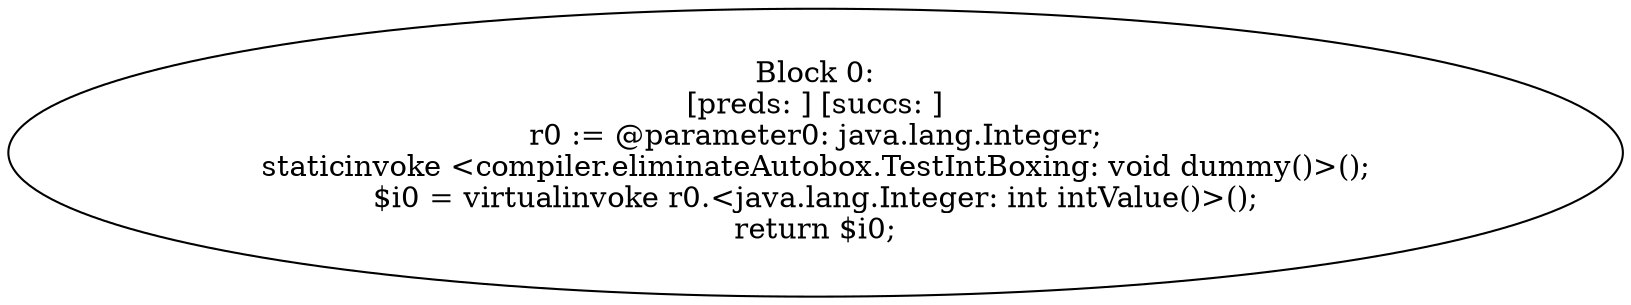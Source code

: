 digraph "unitGraph" {
    "Block 0:
[preds: ] [succs: ]
r0 := @parameter0: java.lang.Integer;
staticinvoke <compiler.eliminateAutobox.TestIntBoxing: void dummy()>();
$i0 = virtualinvoke r0.<java.lang.Integer: int intValue()>();
return $i0;
"
}
